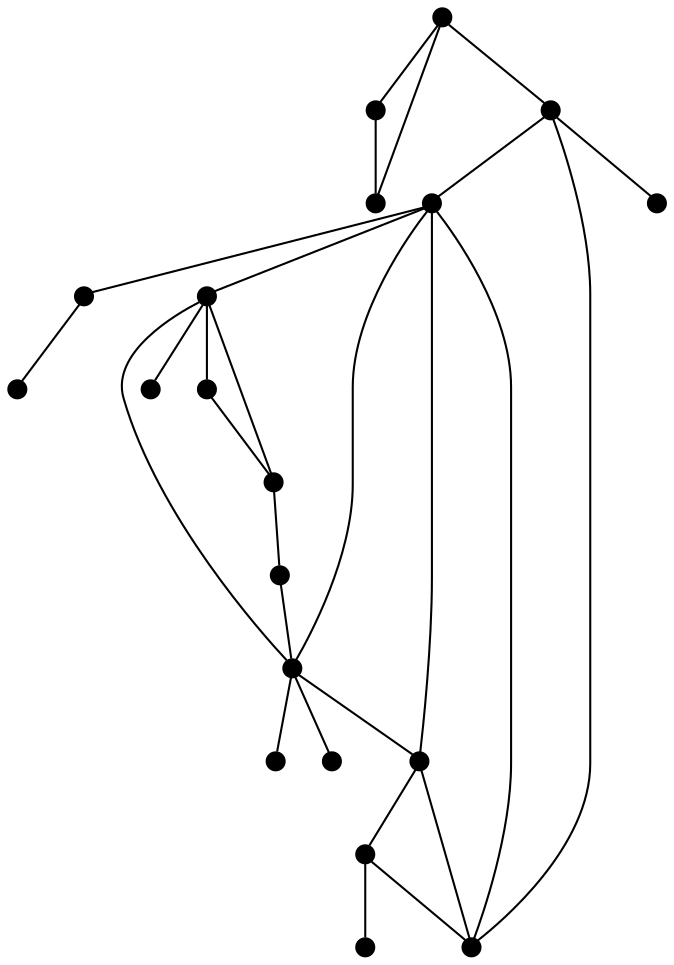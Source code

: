 graph {
	graph [bb="0,0,359.78,357.89"];
	node [height=0.12,
		label="",
		shape=point,
		width=0.12
	];
	edge [len=1.00];
	0	 [pos="72.814,80.509"];
	1	 [pos="58.901,4.32"];
	0 -- 1	 [pos="71.985,75.972 69.505,62.388 62.159,22.164 59.708,8.7386"];
	2	 [pos="4.32,40.992"];
	0 -- 2	 [pos="68.734,78.156 56.523,71.111 20.362,50.248 8.2923,43.284"];
	3	 [pos="109.92,154.57"];
	0 -- 3	 [pos="74.809,84.491 81.251,97.35 101.46,137.68 107.91,150.56"];
	1 -- 2	 [pos="54.975,6.9574 44.807,13.789 17.722,31.988 7.9223,38.572"];
	4	 [pos="26.074,169.27"];
	3 -- 4	 [pos="105.41,155.36 90.851,157.91 45.194,165.92 30.604,168.48"];
	5	 [pos="186.24,198.21"];
	3 -- 5	 [pos="114.02,156.91 127.4,164.56 169.62,188.7 182.48,196.06"];
	19	 [pos="110.61,221.12"];
	3 -- 19	 [pos="109.96,158.93 110.09,170.96 110.44,204.5 110.57,216.65"];
	5 -- 19	 [pos="181.74,199.58 168.26,203.66 128.33,215.76 115,219.79"];
	6	 [pos="218.55,117.17"];
	5 -- 6	 [pos="187.98,193.85 193.59,179.78 211.18,135.65 216.81,121.55"];
	8	 [pos="275.7,232.38"];
	5 -- 8	 [pos="190.56,199.86 205.77,205.67 256.82,225.17 271.63,230.83"];
	13	 [pos="218.42,268.39"];
	5 -- 13	 [pos="188.16,202.39 193.9,214.9 210.89,251.96 216.56,264.32"];
	16	 [pos="147.51,268.56"];
	5 -- 16	 [pos="183.94,202.4 177.03,214.94 156.58,252.08 149.75,264.48"];
	7	 [pos="258.45,43.984"];
	6 -- 7	 [pos="220.7,113.23 227.62,100.53 249.35,60.673 256.29,47.938"];
	8 -- 13	 [pos="271.94,234.74 261.59,241.25 232.73,259.4 222.27,265.98"];
	9	 [pos="343.07,172.35"];
	8 -- 9	 [pos="278.95,229.49 290.3,219.37 328.15,185.65 339.69,175.36"];
	10	 [pos="355.46,250.29"];
	8 -- 10	 [pos="279.99,233.35 293.84,236.46 337.27,246.21 351.15,249.33"];
	11	 [pos="325.97,300.87"];
	8 -- 11	 [pos="278.4,236.06 287.13,247.96 314.51,285.25 323.25,297.17"];
	13 -- 16	 [pos="213.77,268.41 200.83,268.44 164.53,268.52 151.9,268.55"];
	14	 [pos="267.32,200.32"];
	13 -- 14	 [pos="221.05,264.74 229.54,252.92 256.17,215.85 264.68,204"];
	15	 [pos="201.97,353.57"];
	13 -- 15	 [pos="217.54,272.97 214.68,287.76 205.72,334.15 202.85,348.97"];
	16 -- 19	 [pos="144.85,265.15 138.11,256.48 120.37,233.67 113.44,224.76"];
	17	 [pos="73.247,292.44"];
	16 -- 17	 [pos="143.08,269.98 129.85,274.24 90.64,286.85 77.554,291.05"];
	10 -- 11	 [pos="353.15,254.26 347.61,263.76 333.64,287.72 328.19,297.06"];
	12	 [pos="268.44,335.43"];
	11 -- 12	 [pos="322.2,303.14 311.8,309.38 282.81,326.8 272.31,333.11"];
	12 -- 13	 [pos="265.75,331.83 257.07,320.19 229.83,283.68 221.13,272.02"];
	17 -- 19	 [pos="75.256,288.6 81.744,276.22 102.09,237.39 108.59,224.98"];
	18	 [pos="16.855,347.46"];
	17 -- 18	 [pos="69.888,295.72 59.835,305.53 30.063,334.58 20.126,344.27"];
}
